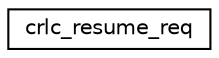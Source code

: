 digraph "Graphical Class Hierarchy"
{
 // LATEX_PDF_SIZE
  edge [fontname="Helvetica",fontsize="10",labelfontname="Helvetica",labelfontsize="10"];
  node [fontname="Helvetica",fontsize="10",shape=record];
  rankdir="LR";
  Node0 [label="crlc_resume_req",height=0.2,width=0.4,color="black", fillcolor="white", style="filled",URL="$structcrlc__resume__req.html",tooltip=" "];
}
